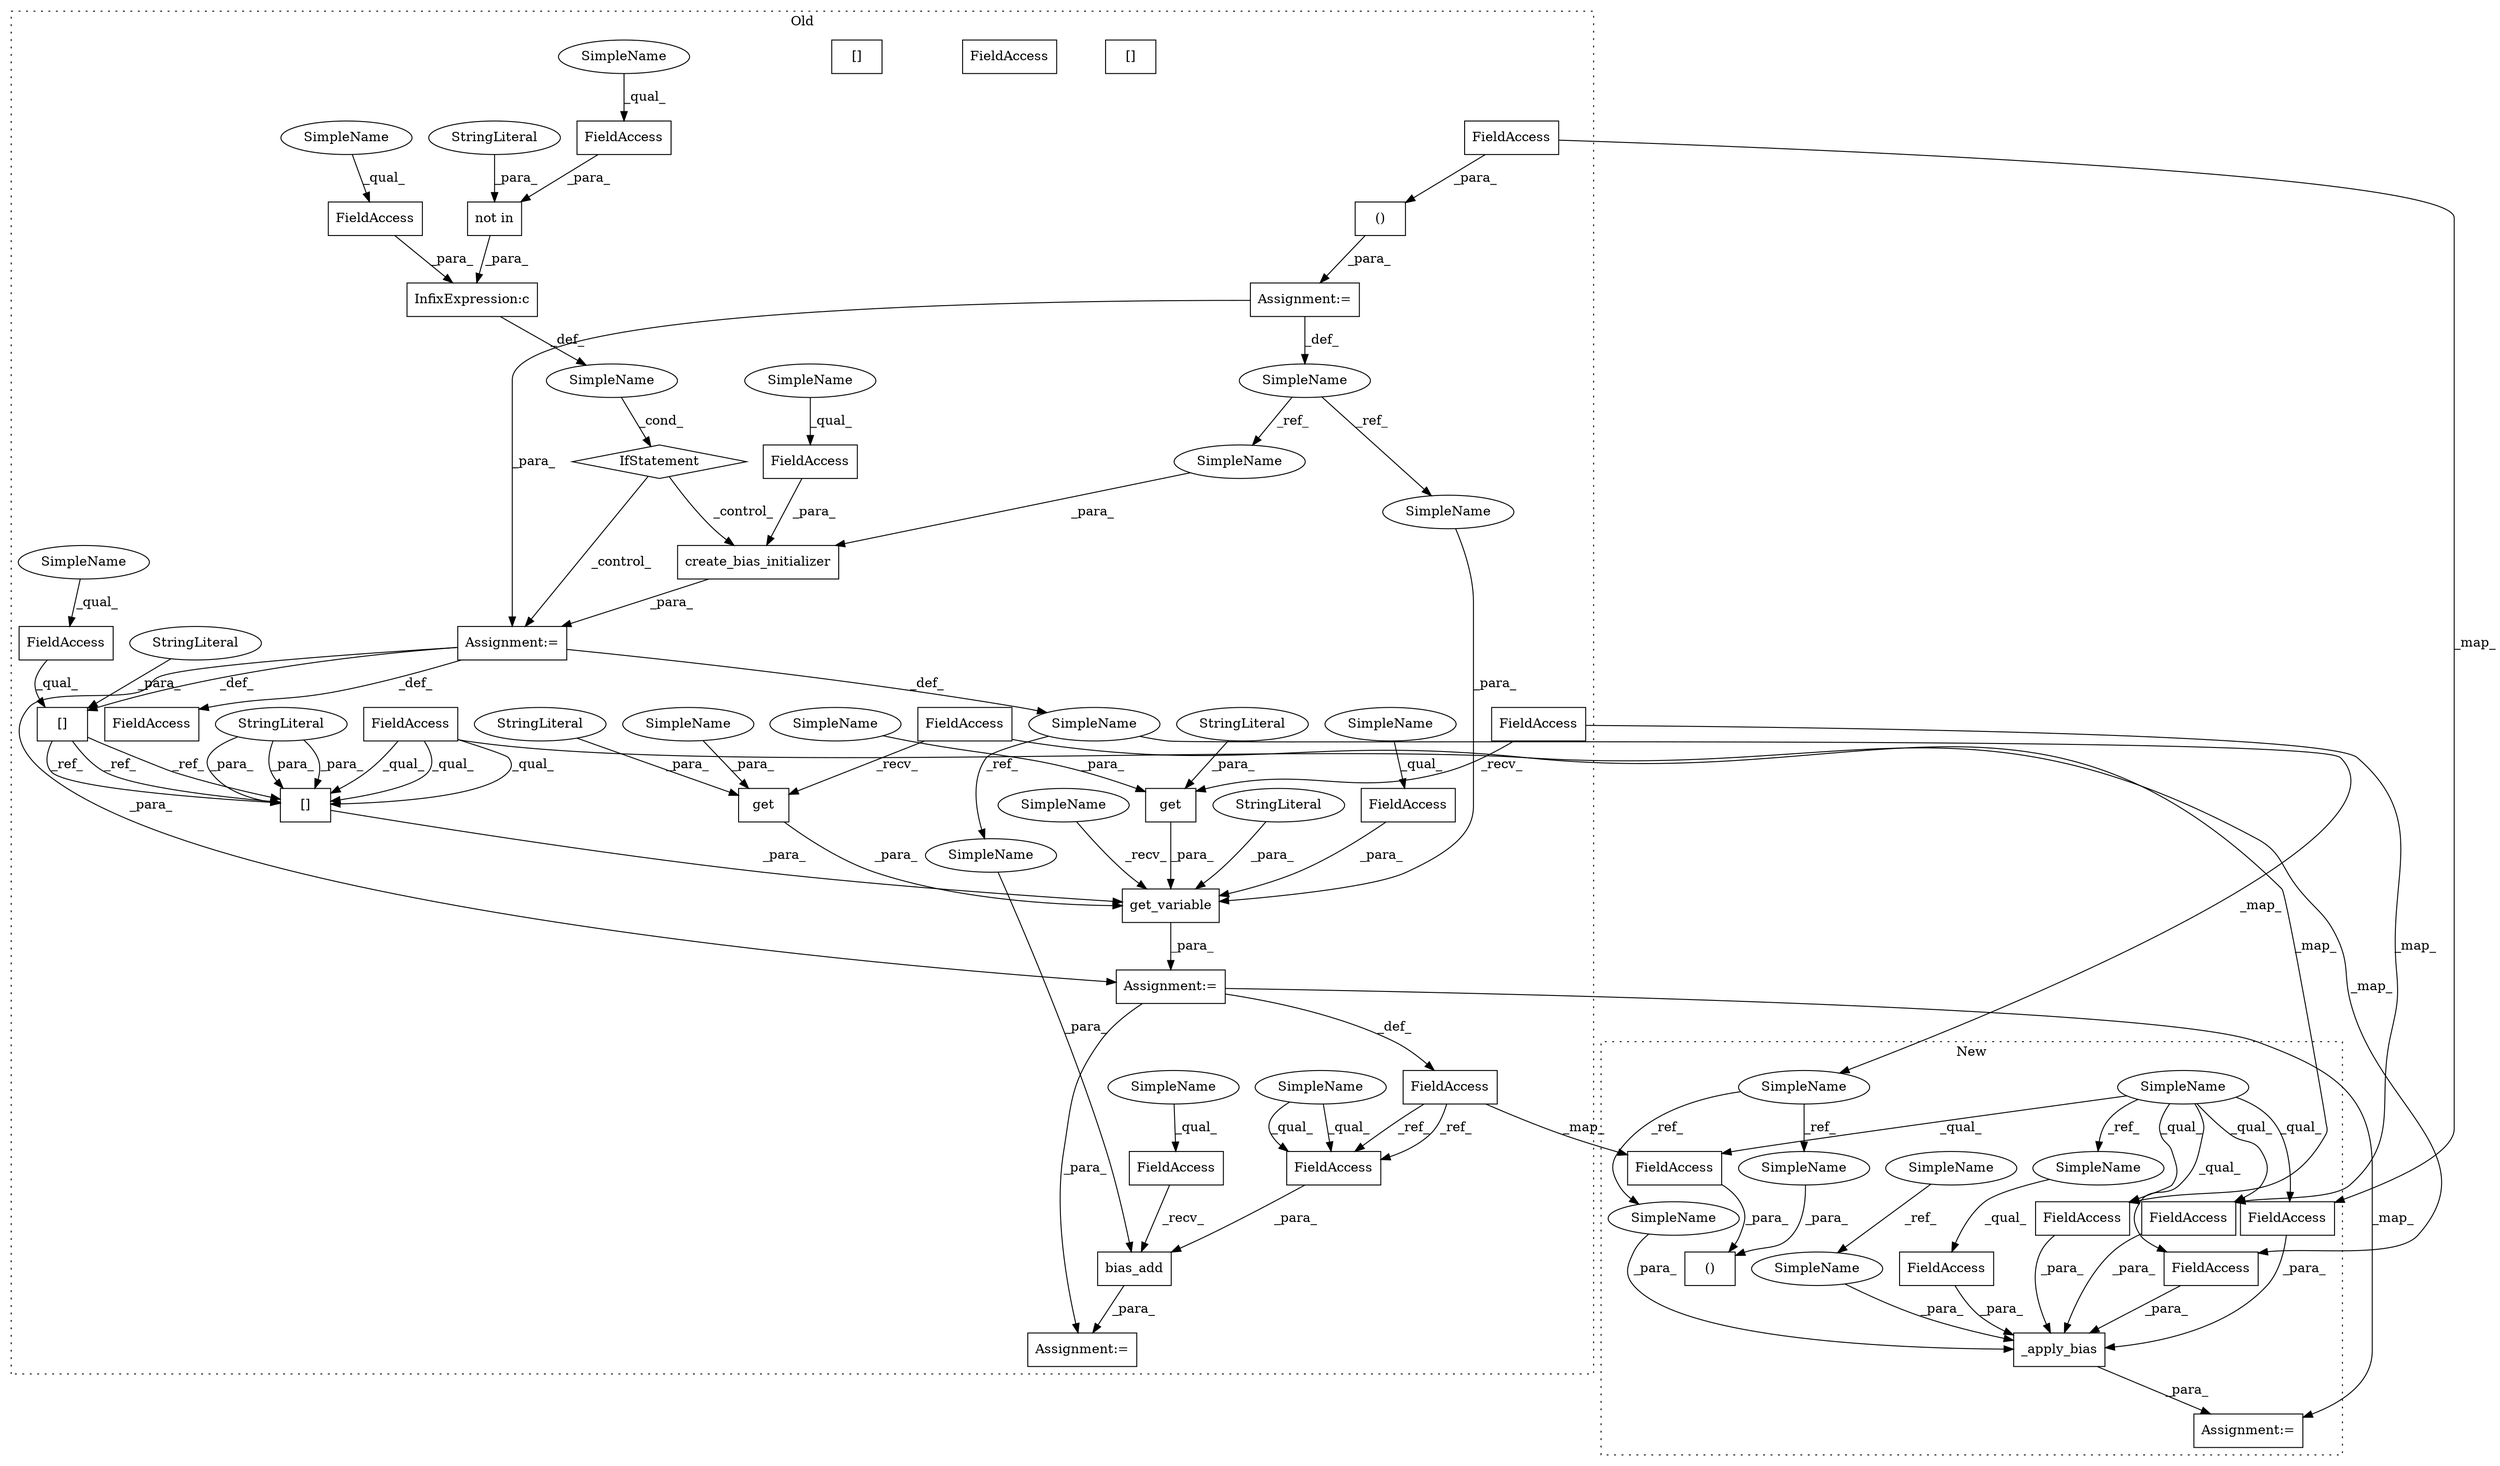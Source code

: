 digraph G {
subgraph cluster0 {
1 [label="get" a="32" s="45609,45621" l="4,1" shape="box"];
3 [label="get_variable" a="32" s="45525,45655" l="13,1" shape="box"];
4 [label="()" a="106" s="44384" l="45" shape="box"];
5 [label="bias_add" a="32" s="45686,45728" l="9,1" shape="box"];
6 [label="[]" a="2" s="44909,44931" l="19,1" shape="box"];
7 [label="FieldAccess" a="22" s="45672" l="13" shape="box"];
8 [label="[]" a="2" s="45566,45588" l="19,1" shape="box"];
9 [label="SimpleName" a="42" s="44368" l="10" shape="ellipse"];
10 [label="create_bias_initializer" a="32" s="44933,44980" l="24,1" shape="box"];
11 [label="InfixExpression:c" a="27" s="44881" l="4" shape="box"];
12 [label="StringLiteral" a="45" s="45613" l="3" shape="ellipse"];
13 [label="StringLiteral" a="45" s="45538" l="3" shape="ellipse"];
14 [label="StringLiteral" a="45" s="45585" l="3" shape="ellipse"];
15 [label="StringLiteral" a="45" s="44928" l="3" shape="ellipse"];
16 [label="not in" a="108" s="44851" l="29" shape="box"];
17 [label="SimpleName" a="42" s="" l="" shape="ellipse"];
18 [label="IfStatement" a="25" s="44842,44899" l="4,2" shape="diamond"];
19 [label="get" a="32" s="45642,45654" l="4,1" shape="box"];
20 [label="FieldAccess" a="22" s="44862" l="18" shape="box"];
21 [label="FieldAccess" a="22" s="44885" l="14" shape="box"];
23 [label="FieldAccess" a="22" s="44968" l="12" shape="box"];
25 [label="FieldAccess" a="22" s="45553" l="12" shape="box"];
26 [label="FieldAccess" a="22" s="44909" l="18" shape="box"];
27 [label="FieldAccess" a="22" s="45703" l="7" shape="box"];
28 [label="FieldAccess" a="22" s="44993" l="10" shape="box"];
30 [label="Assignment:=" a="7" s="45671" l="1" shape="box"];
31 [label="StringLiteral" a="45" s="45646" l="3" shape="ellipse"];
32 [label="StringLiteral" a="45" s="44851" l="3" shape="ellipse"];
33 [label="Assignment:=" a="7" s="44378" l="6" shape="box"];
34 [label="Assignment:=" a="7" s="44932" l="1" shape="box"];
36 [label="SimpleName" a="42" s="45359" l="7" shape="ellipse"];
39 [label="FieldAccess" a="22" s="45623" l="18" shape="box"];
40 [label="FieldAccess" a="22" s="44408" l="21" shape="box"];
42 [label="FieldAccess" a="22" s="45506" l="7" shape="box"];
45 [label="FieldAccess" a="22" s="45590" l="18" shape="box"];
47 [label="FieldAccess" a="22" s="45566" l="18" shape="box"];
48 [label="Assignment:=" a="7" s="45513" l="1" shape="box"];
51 [label="SimpleName" a="42" s="44957" l="10" shape="ellipse"];
52 [label="SimpleName" a="42" s="45542" l="10" shape="ellipse"];
53 [label="[]" a="2" s="45566,45588" l="19,1" shape="box"];
54 [label="SimpleName" a="42" s="45695" l="7" shape="ellipse"];
55 [label="SimpleName" a="42" s="45672" l="10" shape="ellipse"];
56 [label="SimpleName" a="42" s="45514" l="10" shape="ellipse"];
57 [label="[]" a="2" s="45566,45588" l="19,1" shape="box"];
60 [label="SimpleName" a="42" s="45650" l="4" shape="ellipse"];
61 [label="SimpleName" a="42" s="45617" l="4" shape="ellipse"];
62 [label="SimpleName" a="42" s="44909" l="4" shape="ellipse"];
63 [label="SimpleName" a="42" s="45703" l="4" shape="ellipse"];
64 [label="SimpleName" a="42" s="44862" l="4" shape="ellipse"];
65 [label="SimpleName" a="42" s="44885" l="4" shape="ellipse"];
67 [label="SimpleName" a="42" s="45553" l="6" shape="ellipse"];
68 [label="SimpleName" a="42" s="44968" l="6" shape="ellipse"];
69 [label="FieldAccess" a="22" s="45703" l="7" shape="box"];
label = "Old";
style="dotted";
}
subgraph cluster1 {
2 [label="_apply_bias" a="32" s="44045,44188" l="12,1" shape="box"];
22 [label="FieldAccess" a="22" s="44072" l="19" shape="box"];
24 [label="SimpleName" a="42" s="42398" l="6" shape="ellipse"];
29 [label="SimpleName" a="42" s="42286" l="4" shape="ellipse"];
35 [label="SimpleName" a="42" s="43862" l="7" shape="ellipse"];
37 [label="()" a="106" s="44016" l="27" shape="box"];
38 [label="FieldAccess" a="22" s="44170" l="18" shape="box"];
41 [label="FieldAccess" a="22" s="44110" l="21" shape="box"];
43 [label="FieldAccess" a="22" s="44016" l="7" shape="box"];
44 [label="FieldAccess" a="22" s="44151" l="18" shape="box"];
46 [label="FieldAccess" a="22" s="44132" l="18" shape="box"];
49 [label="Assignment:=" a="7" s="44043" l="2" shape="box"];
50 [label="SimpleName" a="42" s="44072" l="4" shape="ellipse"];
58 [label="SimpleName" a="42" s="44036" l="7" shape="ellipse"];
59 [label="SimpleName" a="42" s="44064" l="7" shape="ellipse"];
66 [label="SimpleName" a="42" s="44057" l="6" shape="ellipse"];
label = "New";
style="dotted";
}
1 -> 3 [label="_para_"];
2 -> 49 [label="_para_"];
3 -> 48 [label="_para_"];
4 -> 33 [label="_para_"];
5 -> 30 [label="_para_"];
6 -> 57 [label="_ref_"];
6 -> 57 [label="_ref_"];
6 -> 57 [label="_ref_"];
7 -> 5 [label="_recv_"];
9 -> 51 [label="_ref_"];
9 -> 52 [label="_ref_"];
10 -> 34 [label="_para_"];
11 -> 17 [label="_def_"];
12 -> 1 [label="_para_"];
13 -> 3 [label="_para_"];
14 -> 57 [label="_para_"];
14 -> 57 [label="_para_"];
14 -> 57 [label="_para_"];
15 -> 6 [label="_para_"];
16 -> 11 [label="_para_"];
17 -> 18 [label="_cond_"];
18 -> 10 [label="_control_"];
18 -> 34 [label="_control_"];
19 -> 3 [label="_para_"];
20 -> 16 [label="_para_"];
21 -> 11 [label="_para_"];
22 -> 2 [label="_para_"];
23 -> 10 [label="_para_"];
24 -> 66 [label="_ref_"];
25 -> 3 [label="_para_"];
26 -> 6 [label="_qual_"];
29 -> 50 [label="_ref_"];
29 -> 43 [label="_qual_"];
29 -> 44 [label="_qual_"];
29 -> 41 [label="_qual_"];
29 -> 46 [label="_qual_"];
29 -> 38 [label="_qual_"];
31 -> 19 [label="_para_"];
32 -> 16 [label="_para_"];
33 -> 34 [label="_para_"];
33 -> 9 [label="_def_"];
34 -> 36 [label="_def_"];
34 -> 28 [label="_def_"];
34 -> 48 [label="_para_"];
34 -> 6 [label="_def_"];
35 -> 58 [label="_ref_"];
35 -> 59 [label="_ref_"];
36 -> 35 [label="_map_"];
36 -> 54 [label="_ref_"];
38 -> 2 [label="_para_"];
39 -> 38 [label="_map_"];
39 -> 19 [label="_recv_"];
40 -> 41 [label="_map_"];
40 -> 4 [label="_para_"];
41 -> 2 [label="_para_"];
42 -> 43 [label="_map_"];
42 -> 69 [label="_ref_"];
42 -> 69 [label="_ref_"];
43 -> 37 [label="_para_"];
44 -> 2 [label="_para_"];
45 -> 44 [label="_map_"];
45 -> 1 [label="_recv_"];
46 -> 2 [label="_para_"];
47 -> 57 [label="_qual_"];
47 -> 57 [label="_qual_"];
47 -> 57 [label="_qual_"];
47 -> 46 [label="_map_"];
48 -> 30 [label="_para_"];
48 -> 49 [label="_map_"];
48 -> 42 [label="_def_"];
50 -> 22 [label="_qual_"];
51 -> 10 [label="_para_"];
52 -> 3 [label="_para_"];
54 -> 5 [label="_para_"];
55 -> 7 [label="_qual_"];
56 -> 3 [label="_recv_"];
57 -> 3 [label="_para_"];
58 -> 37 [label="_para_"];
59 -> 2 [label="_para_"];
60 -> 19 [label="_para_"];
61 -> 1 [label="_para_"];
62 -> 26 [label="_qual_"];
63 -> 69 [label="_qual_"];
63 -> 69 [label="_qual_"];
64 -> 20 [label="_qual_"];
65 -> 21 [label="_qual_"];
66 -> 2 [label="_para_"];
67 -> 25 [label="_qual_"];
68 -> 23 [label="_qual_"];
69 -> 5 [label="_para_"];
}